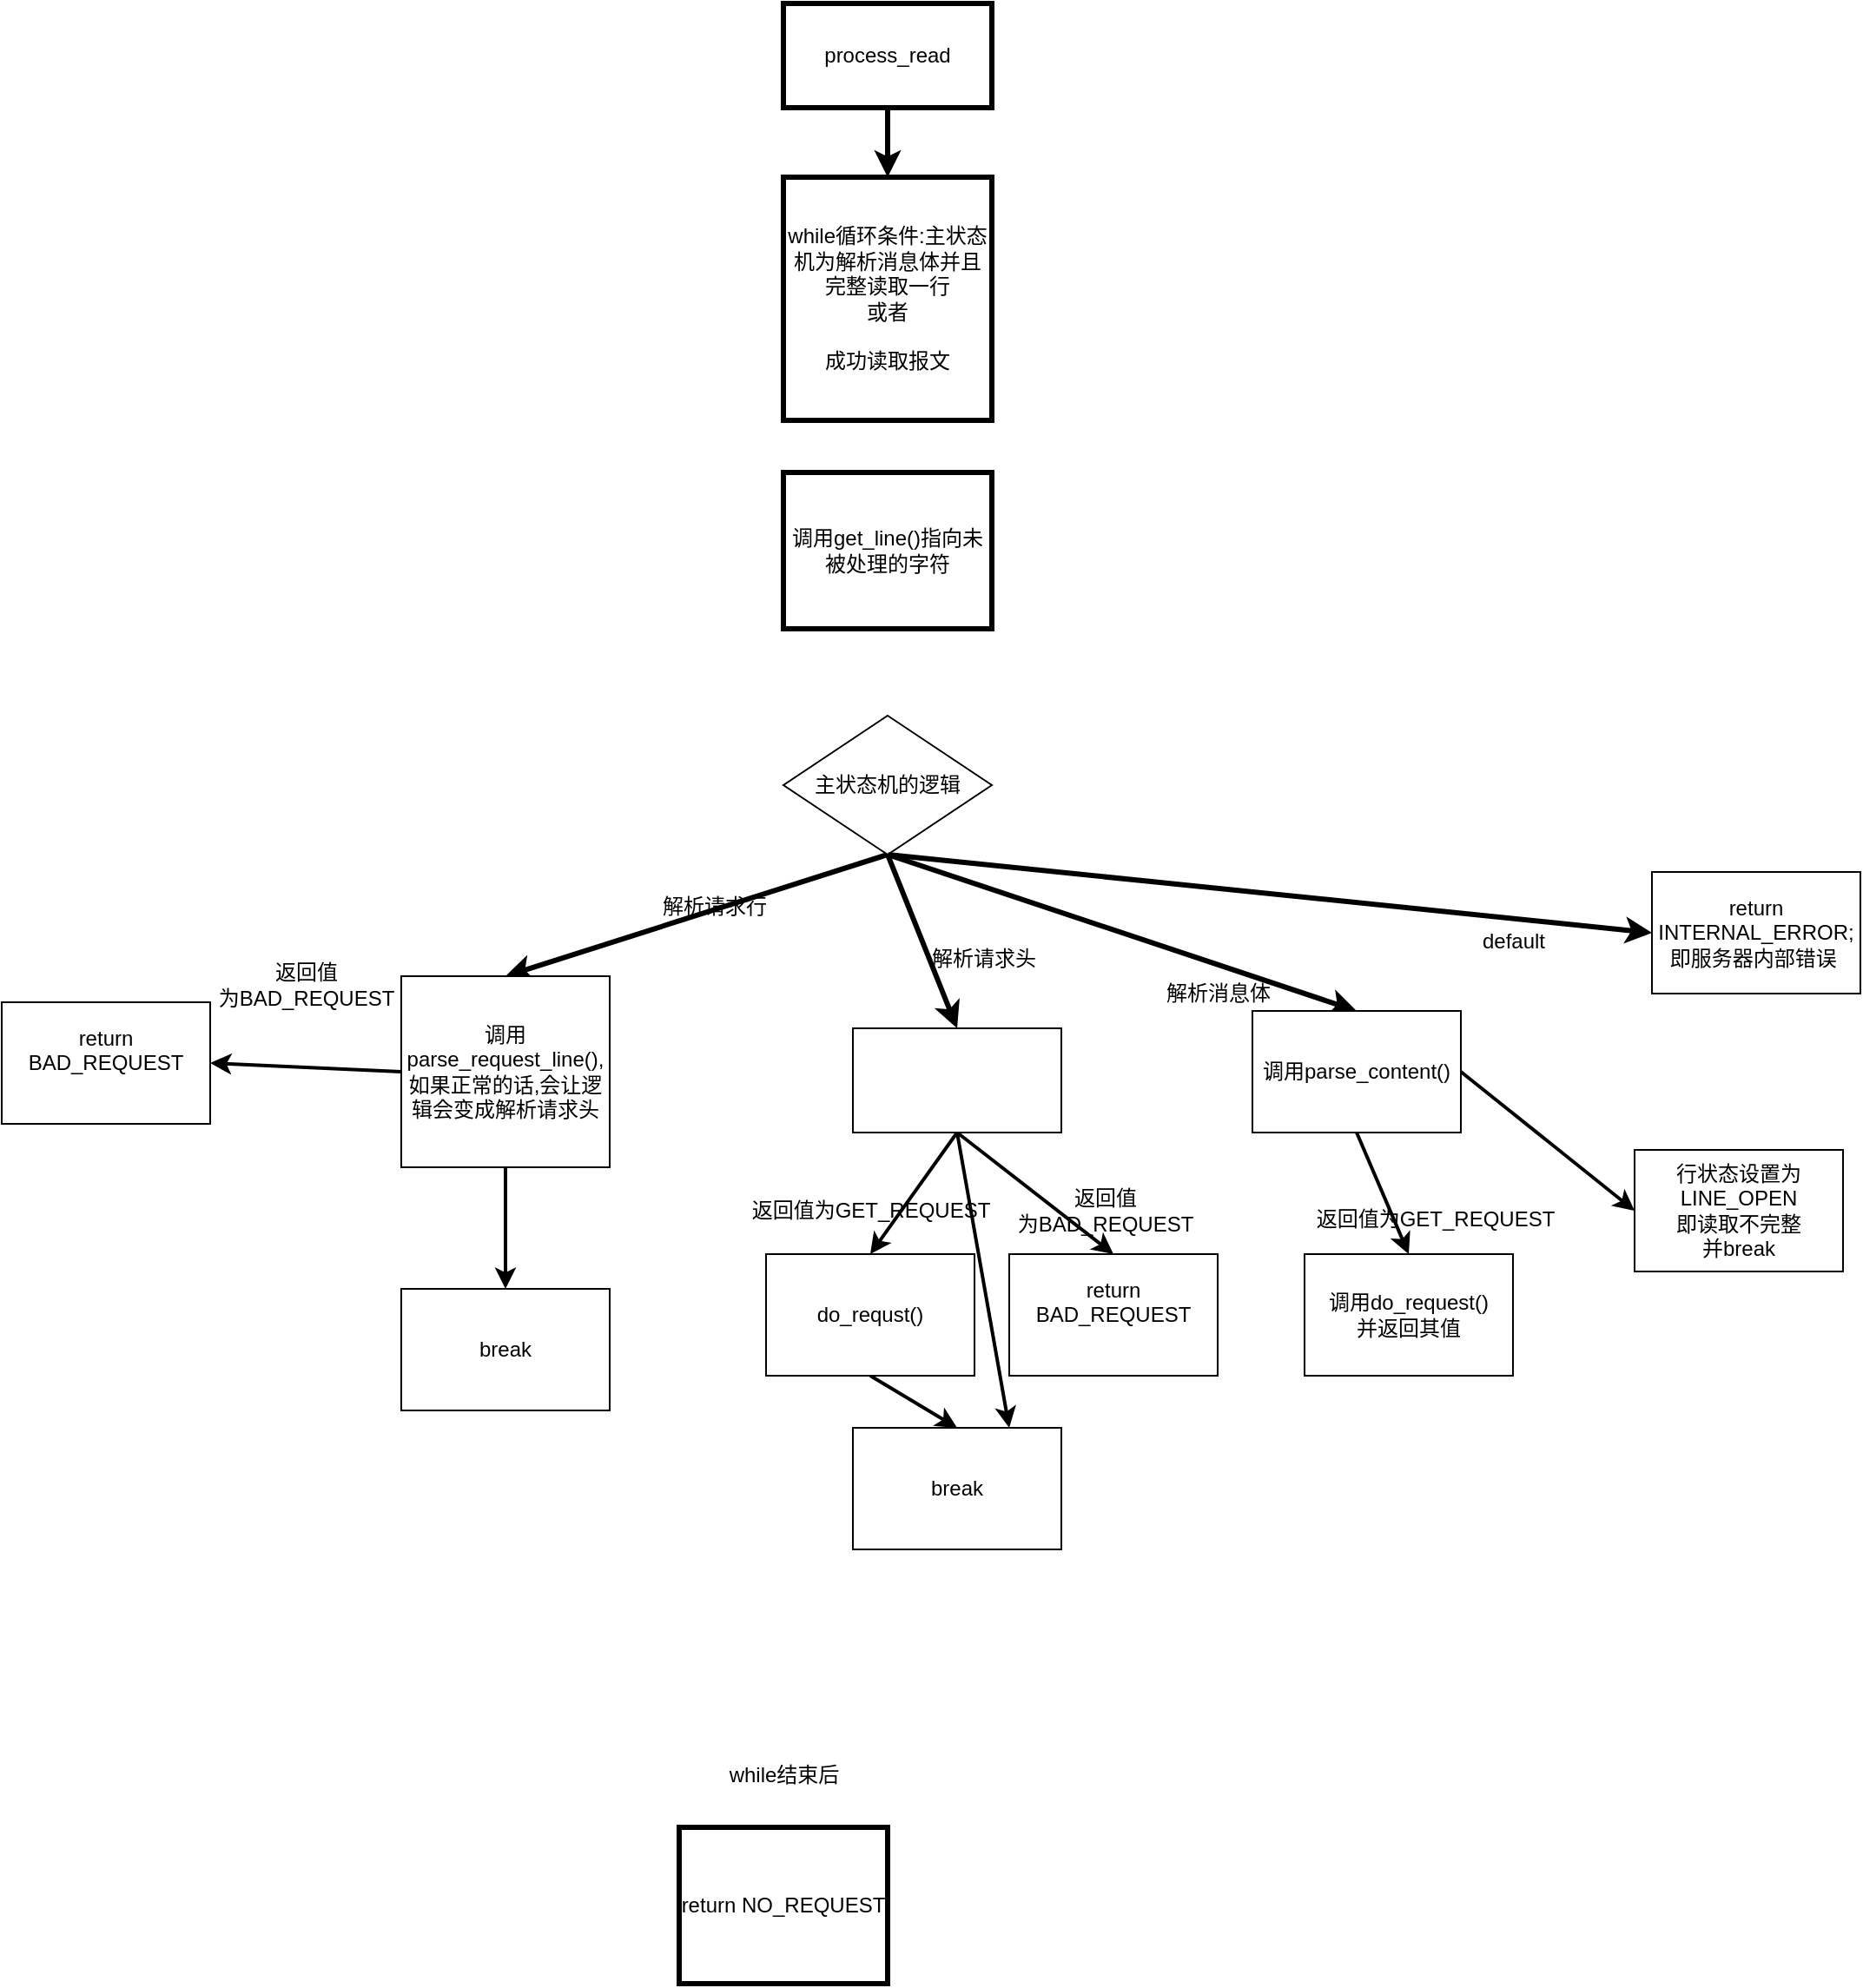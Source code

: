 <mxfile>
    <diagram id="LbE9PppjevmL19wuLY-l" name="第 1 页">
        <mxGraphModel dx="1051" dy="627" grid="1" gridSize="10" guides="1" tooltips="1" connect="1" arrows="1" fold="1" page="1" pageScale="1" pageWidth="1200" pageHeight="1920" background="#FFFFFF" math="0" shadow="0">
            <root>
                <mxCell id="0"/>
                <mxCell id="1" parent="0"/>
                <mxCell id="33" style="edgeStyle=none;html=1;exitX=0.5;exitY=1;exitDx=0;exitDy=0;entryX=0.5;entryY=0;entryDx=0;entryDy=0;strokeColor=#000000;strokeWidth=3;" parent="1" source="10" target="31" edge="1">
                    <mxGeometry relative="1" as="geometry"/>
                </mxCell>
                <mxCell id="10" value="process_read" style="whiteSpace=wrap;html=1;strokeColor=#000000;strokeWidth=3;" parent="1" vertex="1">
                    <mxGeometry x="530" y="80" width="120" height="60" as="geometry"/>
                </mxCell>
                <mxCell id="31" value="while循环条件:主状态机为解析消息体并且完整读取一行&lt;br&gt;或者&lt;br&gt;&lt;br&gt;成功读取报文" style="whiteSpace=wrap;html=1;strokeColor=#000000;strokeWidth=3;" parent="1" vertex="1">
                    <mxGeometry x="530" y="180" width="120" height="140" as="geometry"/>
                </mxCell>
                <mxCell id="40" value="调用get_line()指向未被处理的字符" style="whiteSpace=wrap;html=1;strokeColor=#000000;strokeWidth=3;" parent="1" vertex="1">
                    <mxGeometry x="530" y="350" width="120" height="90" as="geometry"/>
                </mxCell>
                <mxCell id="45" style="edgeStyle=none;html=1;exitX=0.5;exitY=1;exitDx=0;exitDy=0;entryX=0.5;entryY=0;entryDx=0;entryDy=0;fontColor=#000000;strokeColor=#000000;strokeWidth=3;" parent="1" source="42" target="43" edge="1">
                    <mxGeometry relative="1" as="geometry"/>
                </mxCell>
                <mxCell id="47" style="edgeStyle=none;html=1;exitX=0.5;exitY=1;exitDx=0;exitDy=0;entryX=0.5;entryY=0;entryDx=0;entryDy=0;fontColor=#000000;strokeColor=#000000;strokeWidth=3;" parent="1" source="42" target="46" edge="1">
                    <mxGeometry relative="1" as="geometry"/>
                </mxCell>
                <mxCell id="54" style="edgeStyle=none;html=1;exitX=0.5;exitY=1;exitDx=0;exitDy=0;entryX=0;entryY=0.5;entryDx=0;entryDy=0;fontColor=#000000;strokeColor=#000000;strokeWidth=3;" parent="1" source="42" target="53" edge="1">
                    <mxGeometry relative="1" as="geometry"/>
                </mxCell>
                <mxCell id="42" value="主状态机的逻辑" style="rhombus;whiteSpace=wrap;html=1;" parent="1" vertex="1">
                    <mxGeometry x="530" y="490" width="120" height="80" as="geometry"/>
                </mxCell>
                <mxCell id="57" style="edgeStyle=none;html=1;exitX=0;exitY=0.5;exitDx=0;exitDy=0;entryX=1;entryY=0.5;entryDx=0;entryDy=0;strokeWidth=2;strokeColor=#000000;" parent="1" source="43" target="56" edge="1">
                    <mxGeometry relative="1" as="geometry"/>
                </mxCell>
                <mxCell id="60" style="edgeStyle=none;html=1;exitX=0.5;exitY=1;exitDx=0;exitDy=0;entryX=0.5;entryY=0;entryDx=0;entryDy=0;strokeColor=#000000;strokeWidth=2;" parent="1" source="43" target="59" edge="1">
                    <mxGeometry relative="1" as="geometry"/>
                </mxCell>
                <mxCell id="43" value="调用parse_request_line(),&lt;br&gt;如果正常的话,会让逻辑会变成解析请求头" style="whiteSpace=wrap;html=1;" parent="1" vertex="1">
                    <mxGeometry x="310" y="640" width="120" height="110" as="geometry"/>
                </mxCell>
                <mxCell id="44" value="解析请求行" style="text;html=1;align=center;verticalAlign=middle;resizable=0;points=[];autosize=1;strokeColor=none;fillColor=none;fontColor=#000000;" parent="1" vertex="1">
                    <mxGeometry x="450" y="590" width="80" height="20" as="geometry"/>
                </mxCell>
                <mxCell id="65" style="edgeStyle=none;html=1;exitX=0.5;exitY=1;exitDx=0;exitDy=0;entryX=0.5;entryY=0;entryDx=0;entryDy=0;strokeColor=#000000;strokeWidth=2;" parent="1" source="46" target="64" edge="1">
                    <mxGeometry relative="1" as="geometry"/>
                </mxCell>
                <mxCell id="78" style="edgeStyle=none;html=1;exitX=0.5;exitY=1;exitDx=0;exitDy=0;entryX=0.5;entryY=0;entryDx=0;entryDy=0;strokeColor=#000000;strokeWidth=2;" parent="1" source="46" target="76" edge="1">
                    <mxGeometry relative="1" as="geometry"/>
                </mxCell>
                <mxCell id="81" style="edgeStyle=none;html=1;exitX=0.5;exitY=1;exitDx=0;exitDy=0;entryX=0.75;entryY=0;entryDx=0;entryDy=0;strokeColor=#000000;strokeWidth=2;" parent="1" source="46" target="79" edge="1">
                    <mxGeometry relative="1" as="geometry"/>
                </mxCell>
                <mxCell id="46" value="" style="whiteSpace=wrap;html=1;" parent="1" vertex="1">
                    <mxGeometry x="570" y="670" width="120" height="60" as="geometry"/>
                </mxCell>
                <mxCell id="48" value="解析请求头" style="text;html=1;align=center;verticalAlign=middle;resizable=0;points=[];autosize=1;strokeColor=none;fillColor=none;fontColor=#000000;" parent="1" vertex="1">
                    <mxGeometry x="605" y="620" width="80" height="20" as="geometry"/>
                </mxCell>
                <mxCell id="50" style="edgeStyle=none;html=1;exitX=0.5;exitY=1;exitDx=0;exitDy=0;entryX=0.5;entryY=0;entryDx=0;entryDy=0;fontColor=#000000;strokeColor=#000000;strokeWidth=3;" parent="1" source="42" target="51" edge="1">
                    <mxGeometry relative="1" as="geometry">
                        <mxPoint x="770" y="580" as="sourcePoint"/>
                    </mxGeometry>
                </mxCell>
                <mxCell id="84" style="edgeStyle=none;html=1;exitX=0.5;exitY=1;exitDx=0;exitDy=0;entryX=0.5;entryY=0;entryDx=0;entryDy=0;strokeColor=#000000;strokeWidth=2;" parent="1" source="51" target="82" edge="1">
                    <mxGeometry relative="1" as="geometry"/>
                </mxCell>
                <mxCell id="86" style="edgeStyle=none;html=1;exitX=1;exitY=0.5;exitDx=0;exitDy=0;entryX=0;entryY=0.5;entryDx=0;entryDy=0;strokeColor=#000000;strokeWidth=2;" parent="1" source="51" target="85" edge="1">
                    <mxGeometry relative="1" as="geometry"/>
                </mxCell>
                <mxCell id="51" value="调用parse_content()" style="whiteSpace=wrap;html=1;" parent="1" vertex="1">
                    <mxGeometry x="800" y="660" width="120" height="70" as="geometry"/>
                </mxCell>
                <mxCell id="52" value="解析消息体" style="text;html=1;align=center;verticalAlign=middle;resizable=0;points=[];autosize=1;strokeColor=none;fillColor=none;fontColor=#000000;" parent="1" vertex="1">
                    <mxGeometry x="740" y="640" width="80" height="20" as="geometry"/>
                </mxCell>
                <mxCell id="53" value="return INTERNAL_ERROR;&lt;br&gt;即服务器内部错误&amp;nbsp;" style="whiteSpace=wrap;html=1;" parent="1" vertex="1">
                    <mxGeometry x="1030" y="580" width="120" height="70" as="geometry"/>
                </mxCell>
                <mxCell id="55" value="default" style="text;html=1;align=center;verticalAlign=middle;resizable=0;points=[];autosize=1;strokeColor=none;fillColor=none;fontColor=#000000;" parent="1" vertex="1">
                    <mxGeometry x="920" y="610" width="60" height="20" as="geometry"/>
                </mxCell>
                <mxCell id="56" value="return BAD_REQUEST&lt;br&gt;&lt;br&gt;" style="whiteSpace=wrap;html=1;" parent="1" vertex="1">
                    <mxGeometry x="80" y="655" width="120" height="70" as="geometry"/>
                </mxCell>
                <mxCell id="58" value="返回值&lt;br&gt;为BAD_REQUEST" style="text;html=1;align=center;verticalAlign=middle;resizable=0;points=[];autosize=1;strokeColor=none;fillColor=none;fontColor=#000000;" parent="1" vertex="1">
                    <mxGeometry x="200" y="630" width="110" height="30" as="geometry"/>
                </mxCell>
                <mxCell id="59" value="break" style="whiteSpace=wrap;html=1;" parent="1" vertex="1">
                    <mxGeometry x="310" y="820" width="120" height="70" as="geometry"/>
                </mxCell>
                <mxCell id="62" value="return NO_REQUEST" style="whiteSpace=wrap;html=1;strokeColor=#000000;strokeWidth=3;" parent="1" vertex="1">
                    <mxGeometry x="470" y="1130" width="120" height="90" as="geometry"/>
                </mxCell>
                <mxCell id="63" value="while结束后" style="text;html=1;align=center;verticalAlign=middle;resizable=0;points=[];autosize=1;strokeColor=none;fillColor=none;fontColor=#000000;" parent="1" vertex="1">
                    <mxGeometry x="490" y="1090" width="80" height="20" as="geometry"/>
                </mxCell>
                <mxCell id="80" style="edgeStyle=none;html=1;exitX=0.5;exitY=1;exitDx=0;exitDy=0;entryX=0.5;entryY=0;entryDx=0;entryDy=0;strokeColor=#000000;strokeWidth=2;" parent="1" source="64" target="79" edge="1">
                    <mxGeometry relative="1" as="geometry"/>
                </mxCell>
                <mxCell id="64" value="do_requst()" style="whiteSpace=wrap;html=1;" parent="1" vertex="1">
                    <mxGeometry x="520" y="800" width="120" height="70" as="geometry"/>
                </mxCell>
                <mxCell id="67" value="返回值为GET_REQUEST" style="text;html=1;align=center;verticalAlign=middle;resizable=0;points=[];autosize=1;strokeColor=none;fillColor=none;fontColor=#000000;" parent="1" vertex="1">
                    <mxGeometry x="505" y="765" width="150" height="20" as="geometry"/>
                </mxCell>
                <mxCell id="76" value="return BAD_REQUEST&lt;br&gt;&lt;br&gt;" style="whiteSpace=wrap;html=1;" parent="1" vertex="1">
                    <mxGeometry x="660" y="800" width="120" height="70" as="geometry"/>
                </mxCell>
                <mxCell id="77" value="返回值&lt;br&gt;为BAD_REQUEST" style="text;html=1;align=center;verticalAlign=middle;resizable=0;points=[];autosize=1;strokeColor=none;fillColor=none;fontColor=#000000;" parent="1" vertex="1">
                    <mxGeometry x="660" y="760" width="110" height="30" as="geometry"/>
                </mxCell>
                <mxCell id="79" value="break" style="whiteSpace=wrap;html=1;" parent="1" vertex="1">
                    <mxGeometry x="570" y="900" width="120" height="70" as="geometry"/>
                </mxCell>
                <mxCell id="82" value="调用do_request()&lt;br&gt;并返回其值" style="whiteSpace=wrap;html=1;" parent="1" vertex="1">
                    <mxGeometry x="830" y="800" width="120" height="70" as="geometry"/>
                </mxCell>
                <mxCell id="83" value="返回值为GET_REQUEST" style="text;html=1;align=center;verticalAlign=middle;resizable=0;points=[];autosize=1;strokeColor=none;fillColor=none;fontColor=#000000;" parent="1" vertex="1">
                    <mxGeometry x="830" y="770" width="150" height="20" as="geometry"/>
                </mxCell>
                <mxCell id="85" value="行状态设置为LINE_OPEN&lt;br&gt;即读取不完整&lt;br&gt;并break" style="whiteSpace=wrap;html=1;" parent="1" vertex="1">
                    <mxGeometry x="1020" y="740" width="120" height="70" as="geometry"/>
                </mxCell>
            </root>
        </mxGraphModel>
    </diagram>
</mxfile>